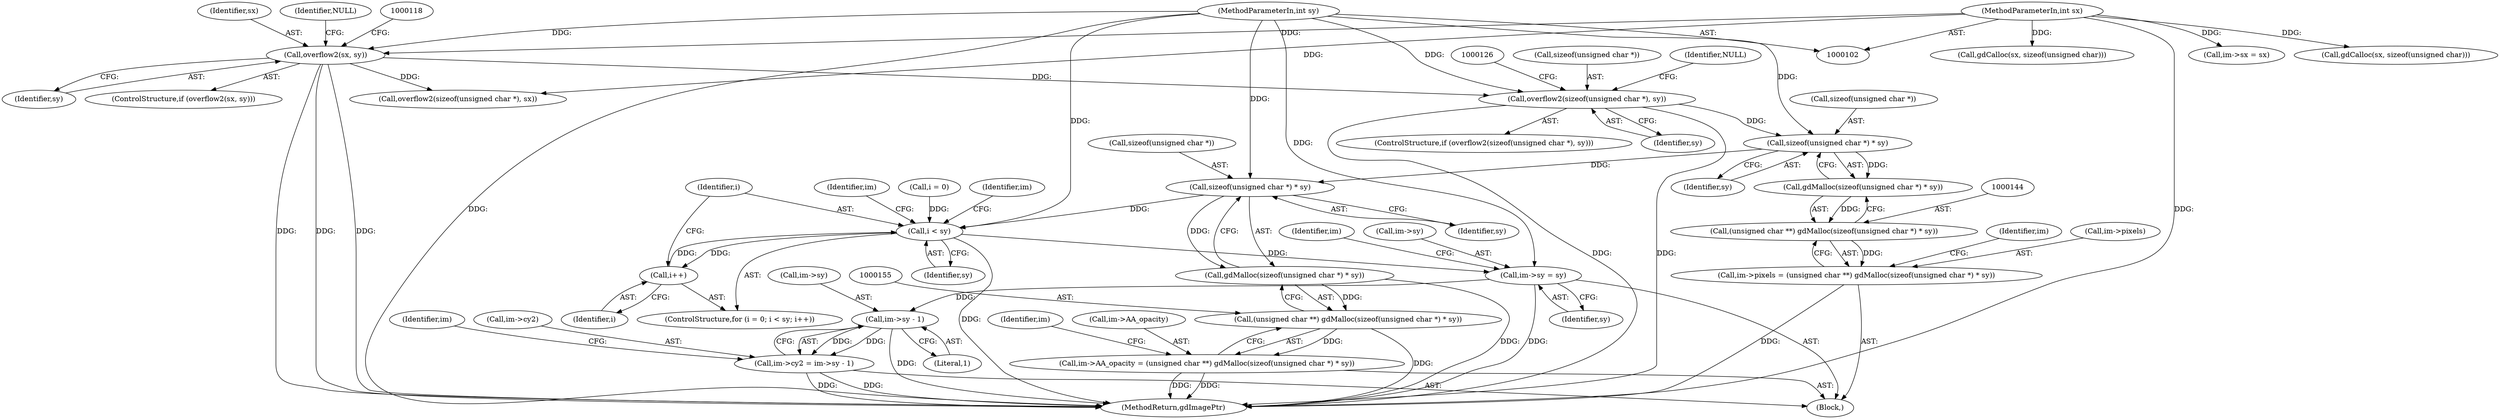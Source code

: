 digraph "0_php-src_c395c6e5d7e8df37a21265ff76e48fe75ceb5ae6?w=1_2@API" {
"1000146" [label="(Call,sizeof(unsigned char *) * sy)"];
"1000116" [label="(Call,overflow2(sizeof(unsigned char *), sy))"];
"1000109" [label="(Call,overflow2(sx, sy))"];
"1000103" [label="(MethodParameterIn,int sx)"];
"1000104" [label="(MethodParameterIn,int sy)"];
"1000145" [label="(Call,gdMalloc(sizeof(unsigned char *) * sy))"];
"1000143" [label="(Call,(unsigned char **) gdMalloc(sizeof(unsigned char *) * sy))"];
"1000139" [label="(Call,im->pixels = (unsigned char **) gdMalloc(sizeof(unsigned char *) * sy))"];
"1000157" [label="(Call,sizeof(unsigned char *) * sy)"];
"1000156" [label="(Call,gdMalloc(sizeof(unsigned char *) * sy))"];
"1000154" [label="(Call,(unsigned char **) gdMalloc(sizeof(unsigned char *) * sy))"];
"1000150" [label="(Call,im->AA_opacity = (unsigned char **) gdMalloc(sizeof(unsigned char *) * sy))"];
"1000190" [label="(Call,i < sy)"];
"1000193" [label="(Call,i++)"];
"1000225" [label="(Call,im->sy = sy)"];
"1000332" [label="(Call,im->sy - 1)"];
"1000328" [label="(Call,im->cy2 = im->sy - 1)"];
"1000150" [label="(Call,im->AA_opacity = (unsigned char **) gdMalloc(sizeof(unsigned char *) * sy))"];
"1000222" [label="(Identifier,im)"];
"1000104" [label="(MethodParameterIn,int sy)"];
"1000105" [label="(Block,)"];
"1000194" [label="(Identifier,i)"];
"1000116" [label="(Call,overflow2(sizeof(unsigned char *), sy))"];
"1000332" [label="(Call,im->sy - 1)"];
"1000145" [label="(Call,gdMalloc(sizeof(unsigned char *) * sy))"];
"1000329" [label="(Call,im->cy2)"];
"1000226" [label="(Call,im->sy)"];
"1000232" [label="(Identifier,im)"];
"1000339" [label="(Identifier,im)"];
"1000124" [label="(Call,overflow2(sizeof(unsigned char *), sx))"];
"1000143" [label="(Call,(unsigned char **) gdMalloc(sizeof(unsigned char *) * sy))"];
"1000229" [label="(Identifier,sy)"];
"1000163" [label="(Identifier,im)"];
"1000119" [label="(Identifier,sy)"];
"1000191" [label="(Identifier,i)"];
"1000103" [label="(MethodParameterIn,int sx)"];
"1000154" [label="(Call,(unsigned char **) gdMalloc(sizeof(unsigned char *) * sy))"];
"1000158" [label="(Call,sizeof(unsigned char *))"];
"1000187" [label="(Call,i = 0)"];
"1000147" [label="(Call,sizeof(unsigned char *))"];
"1000110" [label="(Identifier,sx)"];
"1000186" [label="(ControlStructure,for (i = 0; i < sy; i++))"];
"1000111" [label="(Identifier,sy)"];
"1000151" [label="(Call,im->AA_opacity)"];
"1000192" [label="(Identifier,sy)"];
"1000336" [label="(Literal,1)"];
"1000108" [label="(ControlStructure,if (overflow2(sx, sy)))"];
"1000146" [label="(Call,sizeof(unsigned char *) * sy)"];
"1000117" [label="(Call,sizeof(unsigned char *))"];
"1000139" [label="(Call,im->pixels = (unsigned char **) gdMalloc(sizeof(unsigned char *) * sy))"];
"1000157" [label="(Call,sizeof(unsigned char *) * sy)"];
"1000190" [label="(Call,i < sy)"];
"1000220" [label="(Call,im->sx = sx)"];
"1000333" [label="(Call,im->sy)"];
"1000349" [label="(MethodReturn,gdImagePtr)"];
"1000140" [label="(Call,im->pixels)"];
"1000122" [label="(Identifier,NULL)"];
"1000160" [label="(Identifier,sy)"];
"1000149" [label="(Identifier,sy)"];
"1000199" [label="(Identifier,im)"];
"1000193" [label="(Call,i++)"];
"1000114" [label="(Identifier,NULL)"];
"1000152" [label="(Identifier,im)"];
"1000115" [label="(ControlStructure,if (overflow2(sizeof(unsigned char *), sy)))"];
"1000156" [label="(Call,gdMalloc(sizeof(unsigned char *) * sy))"];
"1000216" [label="(Call,gdCalloc(sx, sizeof(unsigned char)))"];
"1000328" [label="(Call,im->cy2 = im->sy - 1)"];
"1000225" [label="(Call,im->sy = sy)"];
"1000204" [label="(Call,gdCalloc(sx, sizeof(unsigned char)))"];
"1000109" [label="(Call,overflow2(sx, sy))"];
"1000146" -> "1000145"  [label="AST: "];
"1000146" -> "1000149"  [label="CFG: "];
"1000147" -> "1000146"  [label="AST: "];
"1000149" -> "1000146"  [label="AST: "];
"1000145" -> "1000146"  [label="CFG: "];
"1000146" -> "1000145"  [label="DDG: "];
"1000116" -> "1000146"  [label="DDG: "];
"1000104" -> "1000146"  [label="DDG: "];
"1000146" -> "1000157"  [label="DDG: "];
"1000116" -> "1000115"  [label="AST: "];
"1000116" -> "1000119"  [label="CFG: "];
"1000117" -> "1000116"  [label="AST: "];
"1000119" -> "1000116"  [label="AST: "];
"1000122" -> "1000116"  [label="CFG: "];
"1000126" -> "1000116"  [label="CFG: "];
"1000116" -> "1000349"  [label="DDG: "];
"1000116" -> "1000349"  [label="DDG: "];
"1000109" -> "1000116"  [label="DDG: "];
"1000104" -> "1000116"  [label="DDG: "];
"1000109" -> "1000108"  [label="AST: "];
"1000109" -> "1000111"  [label="CFG: "];
"1000110" -> "1000109"  [label="AST: "];
"1000111" -> "1000109"  [label="AST: "];
"1000114" -> "1000109"  [label="CFG: "];
"1000118" -> "1000109"  [label="CFG: "];
"1000109" -> "1000349"  [label="DDG: "];
"1000109" -> "1000349"  [label="DDG: "];
"1000109" -> "1000349"  [label="DDG: "];
"1000103" -> "1000109"  [label="DDG: "];
"1000104" -> "1000109"  [label="DDG: "];
"1000109" -> "1000124"  [label="DDG: "];
"1000103" -> "1000102"  [label="AST: "];
"1000103" -> "1000349"  [label="DDG: "];
"1000103" -> "1000124"  [label="DDG: "];
"1000103" -> "1000204"  [label="DDG: "];
"1000103" -> "1000216"  [label="DDG: "];
"1000103" -> "1000220"  [label="DDG: "];
"1000104" -> "1000102"  [label="AST: "];
"1000104" -> "1000349"  [label="DDG: "];
"1000104" -> "1000157"  [label="DDG: "];
"1000104" -> "1000190"  [label="DDG: "];
"1000104" -> "1000225"  [label="DDG: "];
"1000145" -> "1000143"  [label="AST: "];
"1000143" -> "1000145"  [label="CFG: "];
"1000145" -> "1000143"  [label="DDG: "];
"1000143" -> "1000139"  [label="AST: "];
"1000144" -> "1000143"  [label="AST: "];
"1000139" -> "1000143"  [label="CFG: "];
"1000143" -> "1000139"  [label="DDG: "];
"1000139" -> "1000105"  [label="AST: "];
"1000140" -> "1000139"  [label="AST: "];
"1000152" -> "1000139"  [label="CFG: "];
"1000139" -> "1000349"  [label="DDG: "];
"1000157" -> "1000156"  [label="AST: "];
"1000157" -> "1000160"  [label="CFG: "];
"1000158" -> "1000157"  [label="AST: "];
"1000160" -> "1000157"  [label="AST: "];
"1000156" -> "1000157"  [label="CFG: "];
"1000157" -> "1000156"  [label="DDG: "];
"1000157" -> "1000190"  [label="DDG: "];
"1000156" -> "1000154"  [label="AST: "];
"1000154" -> "1000156"  [label="CFG: "];
"1000156" -> "1000349"  [label="DDG: "];
"1000156" -> "1000154"  [label="DDG: "];
"1000154" -> "1000150"  [label="AST: "];
"1000155" -> "1000154"  [label="AST: "];
"1000150" -> "1000154"  [label="CFG: "];
"1000154" -> "1000349"  [label="DDG: "];
"1000154" -> "1000150"  [label="DDG: "];
"1000150" -> "1000105"  [label="AST: "];
"1000151" -> "1000150"  [label="AST: "];
"1000163" -> "1000150"  [label="CFG: "];
"1000150" -> "1000349"  [label="DDG: "];
"1000150" -> "1000349"  [label="DDG: "];
"1000190" -> "1000186"  [label="AST: "];
"1000190" -> "1000192"  [label="CFG: "];
"1000191" -> "1000190"  [label="AST: "];
"1000192" -> "1000190"  [label="AST: "];
"1000199" -> "1000190"  [label="CFG: "];
"1000222" -> "1000190"  [label="CFG: "];
"1000190" -> "1000349"  [label="DDG: "];
"1000187" -> "1000190"  [label="DDG: "];
"1000193" -> "1000190"  [label="DDG: "];
"1000190" -> "1000193"  [label="DDG: "];
"1000190" -> "1000225"  [label="DDG: "];
"1000193" -> "1000186"  [label="AST: "];
"1000193" -> "1000194"  [label="CFG: "];
"1000194" -> "1000193"  [label="AST: "];
"1000191" -> "1000193"  [label="CFG: "];
"1000225" -> "1000105"  [label="AST: "];
"1000225" -> "1000229"  [label="CFG: "];
"1000226" -> "1000225"  [label="AST: "];
"1000229" -> "1000225"  [label="AST: "];
"1000232" -> "1000225"  [label="CFG: "];
"1000225" -> "1000349"  [label="DDG: "];
"1000225" -> "1000332"  [label="DDG: "];
"1000332" -> "1000328"  [label="AST: "];
"1000332" -> "1000336"  [label="CFG: "];
"1000333" -> "1000332"  [label="AST: "];
"1000336" -> "1000332"  [label="AST: "];
"1000328" -> "1000332"  [label="CFG: "];
"1000332" -> "1000349"  [label="DDG: "];
"1000332" -> "1000328"  [label="DDG: "];
"1000332" -> "1000328"  [label="DDG: "];
"1000328" -> "1000105"  [label="AST: "];
"1000329" -> "1000328"  [label="AST: "];
"1000339" -> "1000328"  [label="CFG: "];
"1000328" -> "1000349"  [label="DDG: "];
"1000328" -> "1000349"  [label="DDG: "];
}
